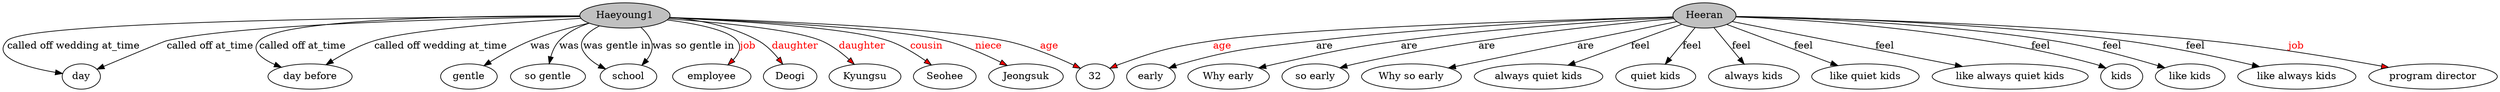 // The Round Table
digraph {
	0 [label=Haeyoung1 fillcolor=gray style=filled]
	1 [label=day]
	0 -> 1 [label="called off wedding at_time"]
	0 -> 1 [label="called off at_time"]
	2 [label="day before"]
	0 -> 2 [label="called off at_time"]
	0 -> 2 [label="called off wedding at_time"]
	3 [label=gentle]
	0 -> 3 [label=was]
	4 [label="so gentle"]
	0 -> 4 [label=was]
	5 [label=school]
	0 -> 5 [label="was gentle in"]
	0 -> 5 [label="was so gentle in"]
	6 [label=32]
	0 -> 6 [label=age fillcolor=red fontcolor=red style=filled]
	7 [label=employee]
	0 -> 7 [label=job fillcolor=red fontcolor=red style=filled]
	8 [label=Deogi]
	0 -> 8 [label=daughter fillcolor=red fontcolor=red style=filled]
	9 [label=Kyungsu]
	0 -> 9 [label=daughter fillcolor=red fontcolor=red style=filled]
	10 [label=Seohee]
	0 -> 10 [label=cousin fillcolor=red fontcolor=red style=filled]
	11 [label=Jeongsuk]
	0 -> 11 [label=niece fillcolor=red fontcolor=red style=filled]
	12 [label=Heeran fillcolor=gray style=filled]
	13 [label=early]
	12 -> 13 [label=are]
	14 [label="Why early"]
	12 -> 14 [label=are]
	15 [label="so early"]
	12 -> 15 [label=are]
	16 [label="Why so early"]
	12 -> 16 [label=are]
	17 [label="always quiet kids"]
	12 -> 17 [label=feel]
	18 [label="quiet kids"]
	12 -> 18 [label=feel]
	19 [label="always kids"]
	12 -> 19 [label=feel]
	20 [label="like quiet kids"]
	12 -> 20 [label=feel]
	21 [label="like always quiet kids"]
	12 -> 21 [label=feel]
	22 [label=kids]
	12 -> 22 [label=feel]
	23 [label="like kids"]
	12 -> 23 [label=feel]
	24 [label="like always kids"]
	12 -> 24 [label=feel]
	12 -> 6 [label=age fillcolor=red fontcolor=red style=filled]
	25 [label="program director"]
	12 -> 25 [label=job fillcolor=red fontcolor=red style=filled]
}
